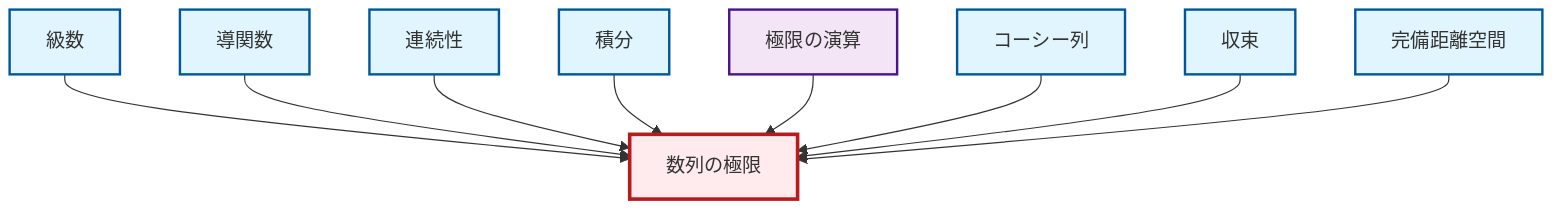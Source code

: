 graph TD
    classDef definition fill:#e1f5fe,stroke:#01579b,stroke-width:2px
    classDef theorem fill:#f3e5f5,stroke:#4a148c,stroke-width:2px
    classDef axiom fill:#fff3e0,stroke:#e65100,stroke-width:2px
    classDef example fill:#e8f5e9,stroke:#1b5e20,stroke-width:2px
    classDef current fill:#ffebee,stroke:#b71c1c,stroke-width:3px
    def-cauchy-sequence["コーシー列"]:::definition
    def-integral["積分"]:::definition
    def-convergence["収束"]:::definition
    def-continuity["連続性"]:::definition
    def-derivative["導関数"]:::definition
    def-series["級数"]:::definition
    thm-limit-arithmetic["極限の演算"]:::theorem
    def-limit["数列の極限"]:::definition
    def-complete-metric-space["完備距離空間"]:::definition
    def-series --> def-limit
    def-derivative --> def-limit
    def-continuity --> def-limit
    def-integral --> def-limit
    thm-limit-arithmetic --> def-limit
    def-cauchy-sequence --> def-limit
    def-convergence --> def-limit
    def-complete-metric-space --> def-limit
    class def-limit current
